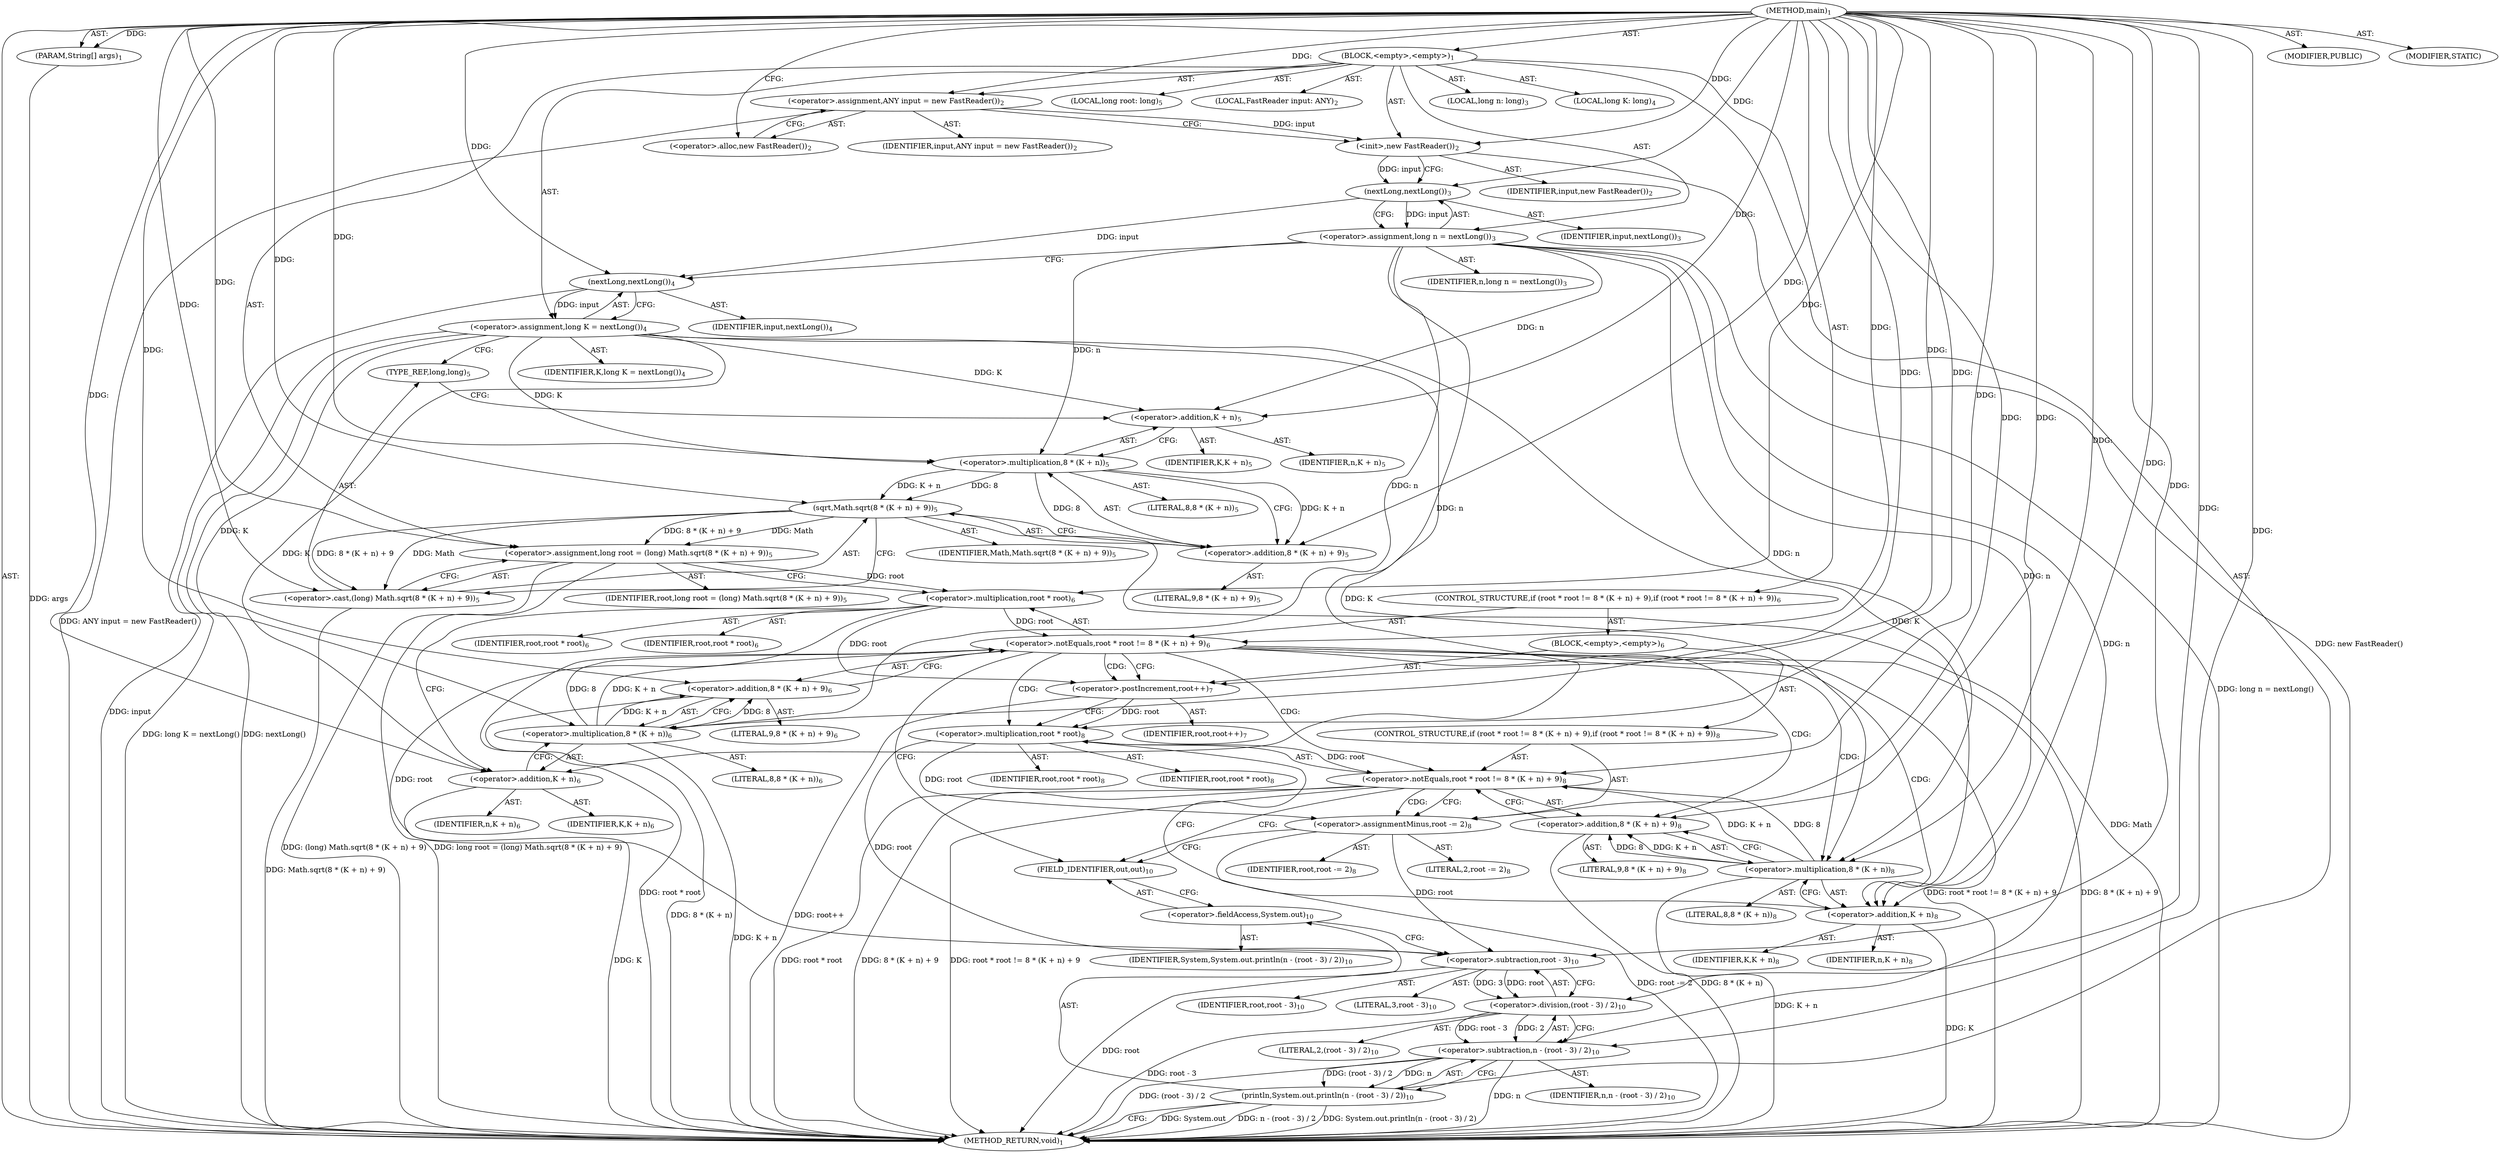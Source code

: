 digraph "main" {  
"19" [label = <(METHOD,main)<SUB>1</SUB>> ]
"20" [label = <(PARAM,String[] args)<SUB>1</SUB>> ]
"21" [label = <(BLOCK,&lt;empty&gt;,&lt;empty&gt;)<SUB>1</SUB>> ]
"4" [label = <(LOCAL,FastReader input: ANY)<SUB>2</SUB>> ]
"22" [label = <(&lt;operator&gt;.assignment,ANY input = new FastReader())<SUB>2</SUB>> ]
"23" [label = <(IDENTIFIER,input,ANY input = new FastReader())<SUB>2</SUB>> ]
"24" [label = <(&lt;operator&gt;.alloc,new FastReader())<SUB>2</SUB>> ]
"25" [label = <(&lt;init&gt;,new FastReader())<SUB>2</SUB>> ]
"3" [label = <(IDENTIFIER,input,new FastReader())<SUB>2</SUB>> ]
"26" [label = <(LOCAL,long n: long)<SUB>3</SUB>> ]
"27" [label = <(&lt;operator&gt;.assignment,long n = nextLong())<SUB>3</SUB>> ]
"28" [label = <(IDENTIFIER,n,long n = nextLong())<SUB>3</SUB>> ]
"29" [label = <(nextLong,nextLong())<SUB>3</SUB>> ]
"30" [label = <(IDENTIFIER,input,nextLong())<SUB>3</SUB>> ]
"31" [label = <(LOCAL,long K: long)<SUB>4</SUB>> ]
"32" [label = <(&lt;operator&gt;.assignment,long K = nextLong())<SUB>4</SUB>> ]
"33" [label = <(IDENTIFIER,K,long K = nextLong())<SUB>4</SUB>> ]
"34" [label = <(nextLong,nextLong())<SUB>4</SUB>> ]
"35" [label = <(IDENTIFIER,input,nextLong())<SUB>4</SUB>> ]
"36" [label = <(LOCAL,long root: long)<SUB>5</SUB>> ]
"37" [label = <(&lt;operator&gt;.assignment,long root = (long) Math.sqrt(8 * (K + n) + 9))<SUB>5</SUB>> ]
"38" [label = <(IDENTIFIER,root,long root = (long) Math.sqrt(8 * (K + n) + 9))<SUB>5</SUB>> ]
"39" [label = <(&lt;operator&gt;.cast,(long) Math.sqrt(8 * (K + n) + 9))<SUB>5</SUB>> ]
"40" [label = <(TYPE_REF,long,long)<SUB>5</SUB>> ]
"41" [label = <(sqrt,Math.sqrt(8 * (K + n) + 9))<SUB>5</SUB>> ]
"42" [label = <(IDENTIFIER,Math,Math.sqrt(8 * (K + n) + 9))<SUB>5</SUB>> ]
"43" [label = <(&lt;operator&gt;.addition,8 * (K + n) + 9)<SUB>5</SUB>> ]
"44" [label = <(&lt;operator&gt;.multiplication,8 * (K + n))<SUB>5</SUB>> ]
"45" [label = <(LITERAL,8,8 * (K + n))<SUB>5</SUB>> ]
"46" [label = <(&lt;operator&gt;.addition,K + n)<SUB>5</SUB>> ]
"47" [label = <(IDENTIFIER,K,K + n)<SUB>5</SUB>> ]
"48" [label = <(IDENTIFIER,n,K + n)<SUB>5</SUB>> ]
"49" [label = <(LITERAL,9,8 * (K + n) + 9)<SUB>5</SUB>> ]
"50" [label = <(CONTROL_STRUCTURE,if (root * root != 8 * (K + n) + 9),if (root * root != 8 * (K + n) + 9))<SUB>6</SUB>> ]
"51" [label = <(&lt;operator&gt;.notEquals,root * root != 8 * (K + n) + 9)<SUB>6</SUB>> ]
"52" [label = <(&lt;operator&gt;.multiplication,root * root)<SUB>6</SUB>> ]
"53" [label = <(IDENTIFIER,root,root * root)<SUB>6</SUB>> ]
"54" [label = <(IDENTIFIER,root,root * root)<SUB>6</SUB>> ]
"55" [label = <(&lt;operator&gt;.addition,8 * (K + n) + 9)<SUB>6</SUB>> ]
"56" [label = <(&lt;operator&gt;.multiplication,8 * (K + n))<SUB>6</SUB>> ]
"57" [label = <(LITERAL,8,8 * (K + n))<SUB>6</SUB>> ]
"58" [label = <(&lt;operator&gt;.addition,K + n)<SUB>6</SUB>> ]
"59" [label = <(IDENTIFIER,K,K + n)<SUB>6</SUB>> ]
"60" [label = <(IDENTIFIER,n,K + n)<SUB>6</SUB>> ]
"61" [label = <(LITERAL,9,8 * (K + n) + 9)<SUB>6</SUB>> ]
"62" [label = <(BLOCK,&lt;empty&gt;,&lt;empty&gt;)<SUB>6</SUB>> ]
"63" [label = <(&lt;operator&gt;.postIncrement,root++)<SUB>7</SUB>> ]
"64" [label = <(IDENTIFIER,root,root++)<SUB>7</SUB>> ]
"65" [label = <(CONTROL_STRUCTURE,if (root * root != 8 * (K + n) + 9),if (root * root != 8 * (K + n) + 9))<SUB>8</SUB>> ]
"66" [label = <(&lt;operator&gt;.notEquals,root * root != 8 * (K + n) + 9)<SUB>8</SUB>> ]
"67" [label = <(&lt;operator&gt;.multiplication,root * root)<SUB>8</SUB>> ]
"68" [label = <(IDENTIFIER,root,root * root)<SUB>8</SUB>> ]
"69" [label = <(IDENTIFIER,root,root * root)<SUB>8</SUB>> ]
"70" [label = <(&lt;operator&gt;.addition,8 * (K + n) + 9)<SUB>8</SUB>> ]
"71" [label = <(&lt;operator&gt;.multiplication,8 * (K + n))<SUB>8</SUB>> ]
"72" [label = <(LITERAL,8,8 * (K + n))<SUB>8</SUB>> ]
"73" [label = <(&lt;operator&gt;.addition,K + n)<SUB>8</SUB>> ]
"74" [label = <(IDENTIFIER,K,K + n)<SUB>8</SUB>> ]
"75" [label = <(IDENTIFIER,n,K + n)<SUB>8</SUB>> ]
"76" [label = <(LITERAL,9,8 * (K + n) + 9)<SUB>8</SUB>> ]
"77" [label = <(&lt;operator&gt;.assignmentMinus,root -= 2)<SUB>8</SUB>> ]
"78" [label = <(IDENTIFIER,root,root -= 2)<SUB>8</SUB>> ]
"79" [label = <(LITERAL,2,root -= 2)<SUB>8</SUB>> ]
"80" [label = <(println,System.out.println(n - (root - 3) / 2))<SUB>10</SUB>> ]
"81" [label = <(&lt;operator&gt;.fieldAccess,System.out)<SUB>10</SUB>> ]
"82" [label = <(IDENTIFIER,System,System.out.println(n - (root - 3) / 2))<SUB>10</SUB>> ]
"83" [label = <(FIELD_IDENTIFIER,out,out)<SUB>10</SUB>> ]
"84" [label = <(&lt;operator&gt;.subtraction,n - (root - 3) / 2)<SUB>10</SUB>> ]
"85" [label = <(IDENTIFIER,n,n - (root - 3) / 2)<SUB>10</SUB>> ]
"86" [label = <(&lt;operator&gt;.division,(root - 3) / 2)<SUB>10</SUB>> ]
"87" [label = <(&lt;operator&gt;.subtraction,root - 3)<SUB>10</SUB>> ]
"88" [label = <(IDENTIFIER,root,root - 3)<SUB>10</SUB>> ]
"89" [label = <(LITERAL,3,root - 3)<SUB>10</SUB>> ]
"90" [label = <(LITERAL,2,(root - 3) / 2)<SUB>10</SUB>> ]
"91" [label = <(MODIFIER,PUBLIC)> ]
"92" [label = <(MODIFIER,STATIC)> ]
"93" [label = <(METHOD_RETURN,void)<SUB>1</SUB>> ]
  "19" -> "20"  [ label = "AST: "] 
  "19" -> "21"  [ label = "AST: "] 
  "19" -> "91"  [ label = "AST: "] 
  "19" -> "92"  [ label = "AST: "] 
  "19" -> "93"  [ label = "AST: "] 
  "21" -> "4"  [ label = "AST: "] 
  "21" -> "22"  [ label = "AST: "] 
  "21" -> "25"  [ label = "AST: "] 
  "21" -> "26"  [ label = "AST: "] 
  "21" -> "27"  [ label = "AST: "] 
  "21" -> "31"  [ label = "AST: "] 
  "21" -> "32"  [ label = "AST: "] 
  "21" -> "36"  [ label = "AST: "] 
  "21" -> "37"  [ label = "AST: "] 
  "21" -> "50"  [ label = "AST: "] 
  "21" -> "80"  [ label = "AST: "] 
  "22" -> "23"  [ label = "AST: "] 
  "22" -> "24"  [ label = "AST: "] 
  "25" -> "3"  [ label = "AST: "] 
  "27" -> "28"  [ label = "AST: "] 
  "27" -> "29"  [ label = "AST: "] 
  "29" -> "30"  [ label = "AST: "] 
  "32" -> "33"  [ label = "AST: "] 
  "32" -> "34"  [ label = "AST: "] 
  "34" -> "35"  [ label = "AST: "] 
  "37" -> "38"  [ label = "AST: "] 
  "37" -> "39"  [ label = "AST: "] 
  "39" -> "40"  [ label = "AST: "] 
  "39" -> "41"  [ label = "AST: "] 
  "41" -> "42"  [ label = "AST: "] 
  "41" -> "43"  [ label = "AST: "] 
  "43" -> "44"  [ label = "AST: "] 
  "43" -> "49"  [ label = "AST: "] 
  "44" -> "45"  [ label = "AST: "] 
  "44" -> "46"  [ label = "AST: "] 
  "46" -> "47"  [ label = "AST: "] 
  "46" -> "48"  [ label = "AST: "] 
  "50" -> "51"  [ label = "AST: "] 
  "50" -> "62"  [ label = "AST: "] 
  "51" -> "52"  [ label = "AST: "] 
  "51" -> "55"  [ label = "AST: "] 
  "52" -> "53"  [ label = "AST: "] 
  "52" -> "54"  [ label = "AST: "] 
  "55" -> "56"  [ label = "AST: "] 
  "55" -> "61"  [ label = "AST: "] 
  "56" -> "57"  [ label = "AST: "] 
  "56" -> "58"  [ label = "AST: "] 
  "58" -> "59"  [ label = "AST: "] 
  "58" -> "60"  [ label = "AST: "] 
  "62" -> "63"  [ label = "AST: "] 
  "62" -> "65"  [ label = "AST: "] 
  "63" -> "64"  [ label = "AST: "] 
  "65" -> "66"  [ label = "AST: "] 
  "65" -> "77"  [ label = "AST: "] 
  "66" -> "67"  [ label = "AST: "] 
  "66" -> "70"  [ label = "AST: "] 
  "67" -> "68"  [ label = "AST: "] 
  "67" -> "69"  [ label = "AST: "] 
  "70" -> "71"  [ label = "AST: "] 
  "70" -> "76"  [ label = "AST: "] 
  "71" -> "72"  [ label = "AST: "] 
  "71" -> "73"  [ label = "AST: "] 
  "73" -> "74"  [ label = "AST: "] 
  "73" -> "75"  [ label = "AST: "] 
  "77" -> "78"  [ label = "AST: "] 
  "77" -> "79"  [ label = "AST: "] 
  "80" -> "81"  [ label = "AST: "] 
  "80" -> "84"  [ label = "AST: "] 
  "81" -> "82"  [ label = "AST: "] 
  "81" -> "83"  [ label = "AST: "] 
  "84" -> "85"  [ label = "AST: "] 
  "84" -> "86"  [ label = "AST: "] 
  "86" -> "87"  [ label = "AST: "] 
  "86" -> "90"  [ label = "AST: "] 
  "87" -> "88"  [ label = "AST: "] 
  "87" -> "89"  [ label = "AST: "] 
  "22" -> "25"  [ label = "CFG: "] 
  "25" -> "29"  [ label = "CFG: "] 
  "27" -> "34"  [ label = "CFG: "] 
  "32" -> "40"  [ label = "CFG: "] 
  "37" -> "52"  [ label = "CFG: "] 
  "80" -> "93"  [ label = "CFG: "] 
  "24" -> "22"  [ label = "CFG: "] 
  "29" -> "27"  [ label = "CFG: "] 
  "34" -> "32"  [ label = "CFG: "] 
  "39" -> "37"  [ label = "CFG: "] 
  "51" -> "63"  [ label = "CFG: "] 
  "51" -> "83"  [ label = "CFG: "] 
  "81" -> "87"  [ label = "CFG: "] 
  "84" -> "80"  [ label = "CFG: "] 
  "40" -> "46"  [ label = "CFG: "] 
  "41" -> "39"  [ label = "CFG: "] 
  "52" -> "58"  [ label = "CFG: "] 
  "55" -> "51"  [ label = "CFG: "] 
  "63" -> "67"  [ label = "CFG: "] 
  "83" -> "81"  [ label = "CFG: "] 
  "86" -> "84"  [ label = "CFG: "] 
  "43" -> "41"  [ label = "CFG: "] 
  "56" -> "55"  [ label = "CFG: "] 
  "66" -> "77"  [ label = "CFG: "] 
  "66" -> "83"  [ label = "CFG: "] 
  "77" -> "83"  [ label = "CFG: "] 
  "87" -> "86"  [ label = "CFG: "] 
  "44" -> "43"  [ label = "CFG: "] 
  "58" -> "56"  [ label = "CFG: "] 
  "67" -> "73"  [ label = "CFG: "] 
  "70" -> "66"  [ label = "CFG: "] 
  "46" -> "44"  [ label = "CFG: "] 
  "71" -> "70"  [ label = "CFG: "] 
  "73" -> "71"  [ label = "CFG: "] 
  "19" -> "24"  [ label = "CFG: "] 
  "20" -> "93"  [ label = "DDG: args"] 
  "22" -> "93"  [ label = "DDG: ANY input = new FastReader()"] 
  "25" -> "93"  [ label = "DDG: new FastReader()"] 
  "27" -> "93"  [ label = "DDG: long n = nextLong()"] 
  "34" -> "93"  [ label = "DDG: input"] 
  "32" -> "93"  [ label = "DDG: nextLong()"] 
  "32" -> "93"  [ label = "DDG: long K = nextLong()"] 
  "39" -> "93"  [ label = "DDG: Math.sqrt(8 * (K + n) + 9)"] 
  "37" -> "93"  [ label = "DDG: (long) Math.sqrt(8 * (K + n) + 9)"] 
  "37" -> "93"  [ label = "DDG: long root = (long) Math.sqrt(8 * (K + n) + 9)"] 
  "51" -> "93"  [ label = "DDG: root * root"] 
  "58" -> "93"  [ label = "DDG: K"] 
  "56" -> "93"  [ label = "DDG: K + n"] 
  "55" -> "93"  [ label = "DDG: 8 * (K + n)"] 
  "51" -> "93"  [ label = "DDG: 8 * (K + n) + 9"] 
  "51" -> "93"  [ label = "DDG: root * root != 8 * (K + n) + 9"] 
  "63" -> "93"  [ label = "DDG: root++"] 
  "66" -> "93"  [ label = "DDG: root * root"] 
  "73" -> "93"  [ label = "DDG: K"] 
  "71" -> "93"  [ label = "DDG: K + n"] 
  "70" -> "93"  [ label = "DDG: 8 * (K + n)"] 
  "66" -> "93"  [ label = "DDG: 8 * (K + n) + 9"] 
  "66" -> "93"  [ label = "DDG: root * root != 8 * (K + n) + 9"] 
  "77" -> "93"  [ label = "DDG: root -= 2"] 
  "80" -> "93"  [ label = "DDG: System.out"] 
  "84" -> "93"  [ label = "DDG: n"] 
  "87" -> "93"  [ label = "DDG: root"] 
  "86" -> "93"  [ label = "DDG: root - 3"] 
  "84" -> "93"  [ label = "DDG: (root - 3) / 2"] 
  "80" -> "93"  [ label = "DDG: n - (root - 3) / 2"] 
  "80" -> "93"  [ label = "DDG: System.out.println(n - (root - 3) / 2)"] 
  "41" -> "93"  [ label = "DDG: Math"] 
  "19" -> "20"  [ label = "DDG: "] 
  "19" -> "22"  [ label = "DDG: "] 
  "29" -> "27"  [ label = "DDG: input"] 
  "34" -> "32"  [ label = "DDG: input"] 
  "19" -> "37"  [ label = "DDG: "] 
  "41" -> "37"  [ label = "DDG: Math"] 
  "41" -> "37"  [ label = "DDG: 8 * (K + n) + 9"] 
  "22" -> "25"  [ label = "DDG: input"] 
  "19" -> "25"  [ label = "DDG: "] 
  "84" -> "80"  [ label = "DDG: n"] 
  "84" -> "80"  [ label = "DDG: (root - 3) / 2"] 
  "25" -> "29"  [ label = "DDG: input"] 
  "19" -> "29"  [ label = "DDG: "] 
  "29" -> "34"  [ label = "DDG: input"] 
  "19" -> "34"  [ label = "DDG: "] 
  "19" -> "39"  [ label = "DDG: "] 
  "41" -> "39"  [ label = "DDG: Math"] 
  "41" -> "39"  [ label = "DDG: 8 * (K + n) + 9"] 
  "52" -> "51"  [ label = "DDG: root"] 
  "56" -> "51"  [ label = "DDG: 8"] 
  "56" -> "51"  [ label = "DDG: K + n"] 
  "19" -> "51"  [ label = "DDG: "] 
  "19" -> "84"  [ label = "DDG: "] 
  "27" -> "84"  [ label = "DDG: n"] 
  "86" -> "84"  [ label = "DDG: root - 3"] 
  "86" -> "84"  [ label = "DDG: 2"] 
  "19" -> "41"  [ label = "DDG: "] 
  "44" -> "41"  [ label = "DDG: 8"] 
  "44" -> "41"  [ label = "DDG: K + n"] 
  "37" -> "52"  [ label = "DDG: root"] 
  "19" -> "52"  [ label = "DDG: "] 
  "56" -> "55"  [ label = "DDG: 8"] 
  "56" -> "55"  [ label = "DDG: K + n"] 
  "19" -> "55"  [ label = "DDG: "] 
  "52" -> "63"  [ label = "DDG: root"] 
  "19" -> "63"  [ label = "DDG: "] 
  "19" -> "77"  [ label = "DDG: "] 
  "87" -> "86"  [ label = "DDG: root"] 
  "87" -> "86"  [ label = "DDG: 3"] 
  "19" -> "86"  [ label = "DDG: "] 
  "44" -> "43"  [ label = "DDG: 8"] 
  "44" -> "43"  [ label = "DDG: K + n"] 
  "19" -> "43"  [ label = "DDG: "] 
  "19" -> "56"  [ label = "DDG: "] 
  "32" -> "56"  [ label = "DDG: K"] 
  "27" -> "56"  [ label = "DDG: n"] 
  "67" -> "66"  [ label = "DDG: root"] 
  "71" -> "66"  [ label = "DDG: 8"] 
  "71" -> "66"  [ label = "DDG: K + n"] 
  "19" -> "66"  [ label = "DDG: "] 
  "67" -> "77"  [ label = "DDG: root"] 
  "52" -> "87"  [ label = "DDG: root"] 
  "67" -> "87"  [ label = "DDG: root"] 
  "77" -> "87"  [ label = "DDG: root"] 
  "19" -> "87"  [ label = "DDG: "] 
  "19" -> "44"  [ label = "DDG: "] 
  "32" -> "44"  [ label = "DDG: K"] 
  "27" -> "44"  [ label = "DDG: n"] 
  "19" -> "58"  [ label = "DDG: "] 
  "32" -> "58"  [ label = "DDG: K"] 
  "27" -> "58"  [ label = "DDG: n"] 
  "63" -> "67"  [ label = "DDG: root"] 
  "19" -> "67"  [ label = "DDG: "] 
  "71" -> "70"  [ label = "DDG: 8"] 
  "71" -> "70"  [ label = "DDG: K + n"] 
  "19" -> "70"  [ label = "DDG: "] 
  "32" -> "46"  [ label = "DDG: K"] 
  "19" -> "46"  [ label = "DDG: "] 
  "27" -> "46"  [ label = "DDG: n"] 
  "19" -> "71"  [ label = "DDG: "] 
  "32" -> "71"  [ label = "DDG: K"] 
  "27" -> "71"  [ label = "DDG: n"] 
  "19" -> "73"  [ label = "DDG: "] 
  "32" -> "73"  [ label = "DDG: K"] 
  "27" -> "73"  [ label = "DDG: n"] 
  "51" -> "73"  [ label = "CDG: "] 
  "51" -> "66"  [ label = "CDG: "] 
  "51" -> "71"  [ label = "CDG: "] 
  "51" -> "67"  [ label = "CDG: "] 
  "51" -> "70"  [ label = "CDG: "] 
  "51" -> "63"  [ label = "CDG: "] 
  "66" -> "77"  [ label = "CDG: "] 
}
